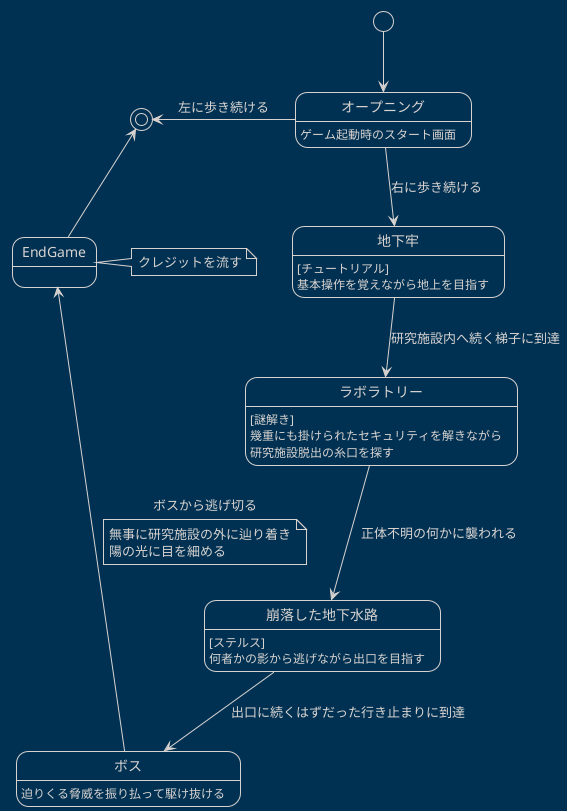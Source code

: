 @startuml Stage Transition
!theme blueprint

state "オープニング" as Opening
state "地下牢" as GaolStage
state "ラボラトリー" as LabStage
state "崩落した地下水路" as UndergroundStage
state "ボス" as BossStage

[*] --> Opening

Opening --> GaolStage : 右に歩き続ける
GaolStage --> LabStage : 研究施設内へ続く梯子に到達
LabStage --> UndergroundStage : 正体不明の何かに襲われる
UndergroundStage --> BossStage : 出口に続くはずだった行き止まりに到達
BossStage -u> EndGame : ボスから逃げ切る
note on link
  無事に研究施設の外に辿り着き
  陽の光に目を細める
end note
EndGame -u-> [*]
Opening -l> [*] : 左に歩き続ける

Opening : ゲーム起動時のスタート画面

GaolStage : [チュートリアル]
GaolStage : 基本操作を覚えながら地上を目指す

LabStage : [謎解き]
LabStage : 幾重にも掛けられたセキュリティを解きながら
LabStage : 研究施設脱出の糸口を探す

UndergroundStage : [ステルス]
UndergroundStage : 何者かの影から逃げながら出口を目指す

BossStage : 迫りくる脅威を振り払って駆け抜ける

note right of EndGame
  クレジットを流す
end note

@enduml
